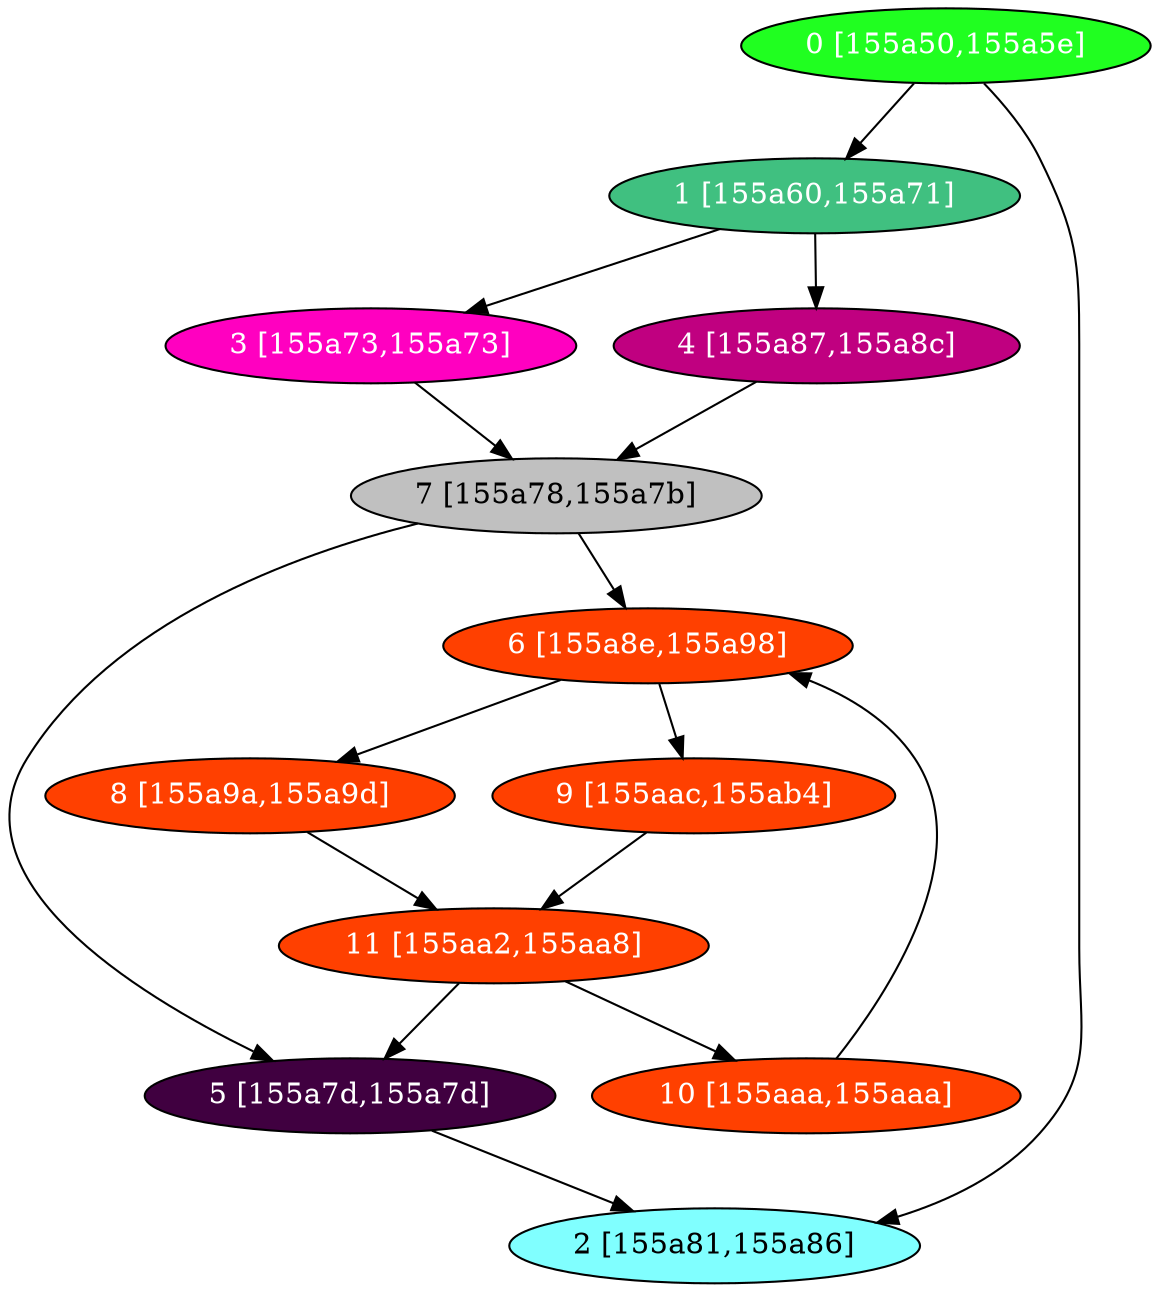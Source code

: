 diGraph libnss3{
	libnss3_0  [style=filled fillcolor="#20FF20" fontcolor="#ffffff" shape=oval label="0 [155a50,155a5e]"]
	libnss3_1  [style=filled fillcolor="#40C080" fontcolor="#ffffff" shape=oval label="1 [155a60,155a71]"]
	libnss3_2  [style=filled fillcolor="#80FFFF" fontcolor="#000000" shape=oval label="2 [155a81,155a86]"]
	libnss3_3  [style=filled fillcolor="#FF00C0" fontcolor="#ffffff" shape=oval label="3 [155a73,155a73]"]
	libnss3_4  [style=filled fillcolor="#C00080" fontcolor="#ffffff" shape=oval label="4 [155a87,155a8c]"]
	libnss3_5  [style=filled fillcolor="#400040" fontcolor="#ffffff" shape=oval label="5 [155a7d,155a7d]"]
	libnss3_6  [style=filled fillcolor="#FF4000" fontcolor="#ffffff" shape=oval label="6 [155a8e,155a98]"]
	libnss3_7  [style=filled fillcolor="#C0C0C0" fontcolor="#000000" shape=oval label="7 [155a78,155a7b]"]
	libnss3_8  [style=filled fillcolor="#FF4000" fontcolor="#ffffff" shape=oval label="8 [155a9a,155a9d]"]
	libnss3_9  [style=filled fillcolor="#FF4000" fontcolor="#ffffff" shape=oval label="9 [155aac,155ab4]"]
	libnss3_a  [style=filled fillcolor="#FF4000" fontcolor="#ffffff" shape=oval label="10 [155aaa,155aaa]"]
	libnss3_b  [style=filled fillcolor="#FF4000" fontcolor="#ffffff" shape=oval label="11 [155aa2,155aa8]"]

	libnss3_0 -> libnss3_1
	libnss3_0 -> libnss3_2
	libnss3_1 -> libnss3_3
	libnss3_1 -> libnss3_4
	libnss3_3 -> libnss3_7
	libnss3_4 -> libnss3_7
	libnss3_5 -> libnss3_2
	libnss3_6 -> libnss3_8
	libnss3_6 -> libnss3_9
	libnss3_7 -> libnss3_5
	libnss3_7 -> libnss3_6
	libnss3_8 -> libnss3_b
	libnss3_9 -> libnss3_b
	libnss3_a -> libnss3_6
	libnss3_b -> libnss3_5
	libnss3_b -> libnss3_a
}